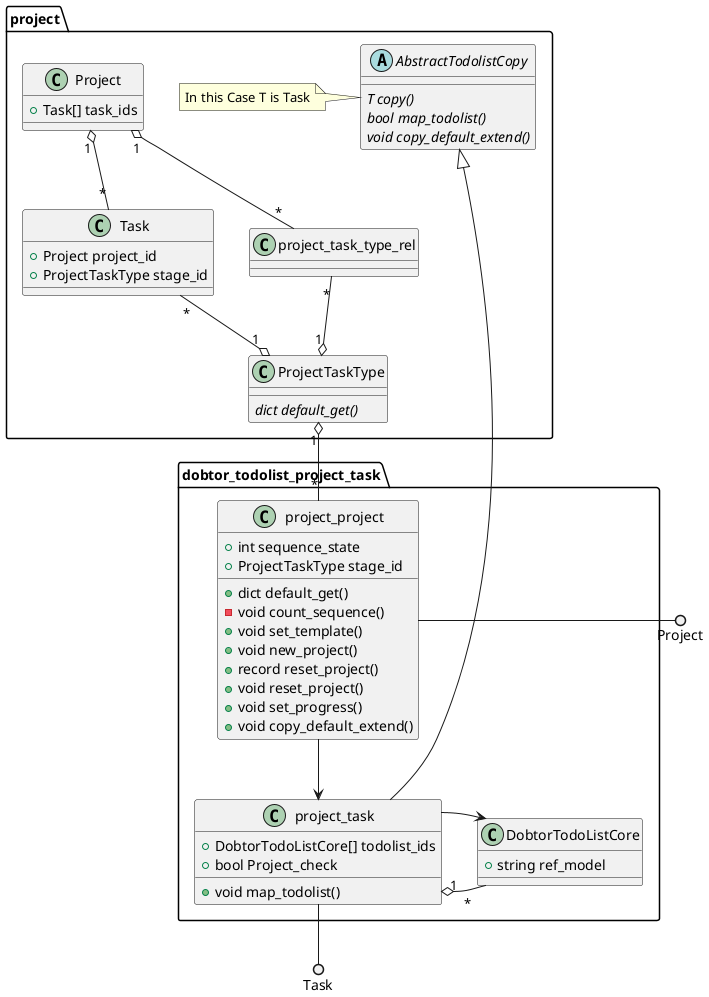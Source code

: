 @startuml
' skinparam monochrome true
' skinparam handwritten true
' skinparam packageFontColor red

package project {

    
    Class Task {
        + Project project_id
        + ProjectTaskType stage_id
    }

    abstract class AbstractTodolistCopy {
        {abstract} T copy()
        {abstract} bool map_todolist()
        {abstract} void copy_default_extend()
    }
    note left: In this Case T is Task 


    Class Project {
        + Task[] task_ids 
    }

    Class project_task_type_rel {

    }

    Class ProjectTaskType {
        {abstract} dict default_get()
    }


}

package dobtor_todolist_project_task {
    Class project_project {
        + int sequence_state
        + ProjectTaskType stage_id
        + dict default_get()
        - void count_sequence()
        + void set_template()
        + void new_project()
        + record reset_project()
        + void reset_project()
        + void set_progress()
        + void copy_default_extend()
    }

    Class DobtorTodoListCore {
        + string ref_model
    }

    Class project_task {
        + DobtorTodoListCore[] todolist_ids
        + bool Project_check
        + void map_todolist()
    }
} 

project_task --|> AbstractTodolistCopy
Task "*" --o "1" ProjectTaskType
Project "1" o-- "*" Task
Project "1" o-- "*" project_task_type_rel
project_task_type_rel "*" --o "1" ProjectTaskType
project_project -() Project
ProjectTaskType "1" o-- "*" project_project
project_task --() Task
project_task "1" o-- "*" DobtorTodoListCore
' ProjectTaskType <|- project_task
project_project --> project_task
project_task -> DobtorTodoListCore
@enduml